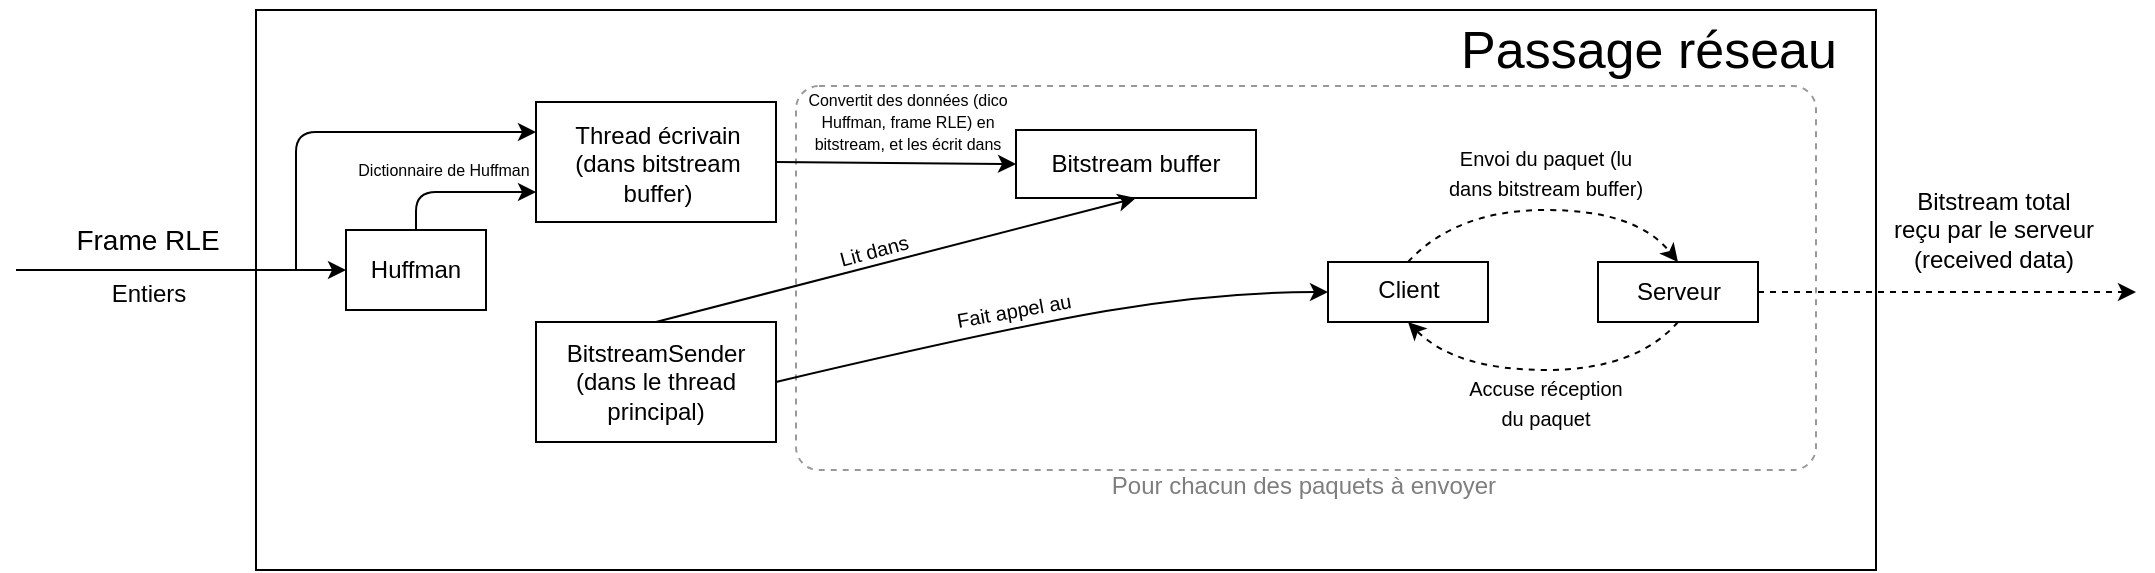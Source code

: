 <mxfile version="13.9.9" type="device"><diagram id="fFQT0gd7S8R2my1VeCcM" name="Page-1"><mxGraphModel dx="1848" dy="600" grid="1" gridSize="10" guides="1" tooltips="1" connect="1" arrows="1" fold="1" page="1" pageScale="1" pageWidth="827" pageHeight="1169" math="0" shadow="0"><root><mxCell id="0"/><mxCell id="1" parent="0"/><mxCell id="lfV6BswITmpJ_m4ASMJN-6" value="" style="rounded=0;whiteSpace=wrap;html=1;" parent="1" vertex="1"><mxGeometry x="50" y="530" width="810" height="280" as="geometry"/></mxCell><mxCell id="lfV6BswITmpJ_m4ASMJN-39" value="&lt;font style=&quot;font-size: 26px&quot;&gt;Passage réseau&lt;/font&gt;" style="text;html=1;strokeColor=none;fillColor=none;align=center;verticalAlign=middle;whiteSpace=wrap;rounded=0;" parent="1" vertex="1"><mxGeometry x="616.5" y="525" width="259" height="50" as="geometry"/></mxCell><mxCell id="lfV6BswITmpJ_m4ASMJN-72" value="&lt;font style=&quot;font-size: 12px&quot;&gt;Bitstream total reçu par le serveur (received data)&lt;/font&gt;" style="text;html=1;strokeColor=none;fillColor=none;align=center;verticalAlign=middle;whiteSpace=wrap;rounded=0;fontSize=12;" parent="1" vertex="1"><mxGeometry x="867" y="612" width="104" height="56" as="geometry"/></mxCell><mxCell id="ph0rSgIXq78x9JK2uY7R-15" value="&lt;font style=&quot;font-size: 14px&quot;&gt;Frame RLE&lt;/font&gt;" style="text;html=1;strokeColor=none;fillColor=none;align=center;verticalAlign=middle;whiteSpace=wrap;rounded=0;" parent="1" vertex="1"><mxGeometry x="-54" y="635" width="100" height="20" as="geometry"/></mxCell><mxCell id="ph0rSgIXq78x9JK2uY7R-42" value="" style="rounded=0;whiteSpace=wrap;html=1;" parent="1" vertex="1"><mxGeometry x="190" y="576" width="120" height="60" as="geometry"/></mxCell><mxCell id="ph0rSgIXq78x9JK2uY7R-43" value="Thread écrivain (dans bitstream buffer)" style="text;html=1;strokeColor=none;fillColor=none;align=center;verticalAlign=middle;whiteSpace=wrap;rounded=0;" parent="1" vertex="1"><mxGeometry x="196" y="587" width="110" height="40" as="geometry"/></mxCell><mxCell id="ph0rSgIXq78x9JK2uY7R-46" value="" style="rounded=0;whiteSpace=wrap;html=1;strokeWidth=1;" parent="1" vertex="1"><mxGeometry x="430" y="590" width="120" height="34" as="geometry"/></mxCell><mxCell id="ph0rSgIXq78x9JK2uY7R-47" value="Bitstream buffer" style="text;html=1;strokeColor=none;fillColor=none;align=center;verticalAlign=middle;whiteSpace=wrap;rounded=0;" parent="1" vertex="1"><mxGeometry x="435" y="597" width="110" height="20" as="geometry"/></mxCell><mxCell id="ph0rSgIXq78x9JK2uY7R-48" value="" style="rounded=0;whiteSpace=wrap;html=1;" parent="1" vertex="1"><mxGeometry x="190" y="686" width="120" height="60" as="geometry"/></mxCell><mxCell id="ph0rSgIXq78x9JK2uY7R-49" value="BitstreamSender (dans le thread principal)" style="text;html=1;strokeColor=none;fillColor=none;align=center;verticalAlign=middle;whiteSpace=wrap;rounded=0;" parent="1" vertex="1"><mxGeometry x="195" y="696" width="110" height="40" as="geometry"/></mxCell><mxCell id="ph0rSgIXq78x9JK2uY7R-50" value="" style="rounded=0;whiteSpace=wrap;html=1;" parent="1" vertex="1"><mxGeometry x="721" y="656" width="80" height="30" as="geometry"/></mxCell><mxCell id="ph0rSgIXq78x9JK2uY7R-51" value="Serveur" style="text;html=1;strokeColor=none;fillColor=none;align=center;verticalAlign=middle;whiteSpace=wrap;rounded=0;" parent="1" vertex="1"><mxGeometry x="728.5" y="661" width="65" height="20" as="geometry"/></mxCell><mxCell id="ph0rSgIXq78x9JK2uY7R-56" value="" style="rounded=0;whiteSpace=wrap;html=1;" parent="1" vertex="1"><mxGeometry x="586" y="656" width="80" height="30" as="geometry"/></mxCell><mxCell id="ph0rSgIXq78x9JK2uY7R-57" value="Client" style="text;html=1;strokeColor=none;fillColor=none;align=center;verticalAlign=middle;whiteSpace=wrap;rounded=0;" parent="1" vertex="1"><mxGeometry x="593.5" y="660" width="65" height="20" as="geometry"/></mxCell><mxCell id="ph0rSgIXq78x9JK2uY7R-59" value="" style="curved=1;endArrow=classic;html=1;dashed=1;fontSize=12;entryX=0.5;entryY=0;entryDx=0;entryDy=0;exitX=0.5;exitY=0;exitDx=0;exitDy=0;" parent="1" source="ph0rSgIXq78x9JK2uY7R-56" target="ph0rSgIXq78x9JK2uY7R-50" edge="1"><mxGeometry width="50" height="50" relative="1" as="geometry"><mxPoint x="520" y="690" as="sourcePoint"/><mxPoint x="570" y="640" as="targetPoint"/><Array as="points"><mxPoint x="650" y="630"/><mxPoint x="740" y="630"/></Array></mxGeometry></mxCell><mxCell id="ph0rSgIXq78x9JK2uY7R-61" value="" style="curved=1;endArrow=classic;html=1;dashed=1;fontSize=12;entryX=0.5;entryY=1;entryDx=0;entryDy=0;exitX=0.5;exitY=1;exitDx=0;exitDy=0;" parent="1" source="ph0rSgIXq78x9JK2uY7R-50" target="ph0rSgIXq78x9JK2uY7R-56" edge="1"><mxGeometry width="50" height="50" relative="1" as="geometry"><mxPoint x="670" y="820" as="sourcePoint"/><mxPoint x="805" y="820" as="targetPoint"/><Array as="points"><mxPoint x="740" y="710"/><mxPoint x="650" y="710"/></Array></mxGeometry></mxCell><mxCell id="ph0rSgIXq78x9JK2uY7R-70" value="" style="endArrow=classic;html=1;fontSize=12;exitX=1;exitY=0.5;exitDx=0;exitDy=0;entryX=0;entryY=0.5;entryDx=0;entryDy=0;" parent="1" source="ph0rSgIXq78x9JK2uY7R-42" target="ph0rSgIXq78x9JK2uY7R-46" edge="1"><mxGeometry width="50" height="50" relative="1" as="geometry"><mxPoint x="400" y="850" as="sourcePoint"/><mxPoint x="450" y="800" as="targetPoint"/></mxGeometry></mxCell><mxCell id="ph0rSgIXq78x9JK2uY7R-72" value="" style="endArrow=classic;html=1;fontSize=12;exitX=0.5;exitY=0;exitDx=0;exitDy=0;entryX=0.5;entryY=1;entryDx=0;entryDy=0;" parent="1" source="ph0rSgIXq78x9JK2uY7R-48" target="ph0rSgIXq78x9JK2uY7R-46" edge="1"><mxGeometry width="50" height="50" relative="1" as="geometry"><mxPoint x="430" y="500" as="sourcePoint"/><mxPoint x="480" y="450" as="targetPoint"/></mxGeometry></mxCell><mxCell id="ph0rSgIXq78x9JK2uY7R-73" value="&lt;font style=&quot;line-height: 90% ; font-size: 8px&quot;&gt;Convertit des données (dico Huffman, frame RLE) en bitstream, et les écrit dans&lt;/font&gt;" style="text;html=1;strokeColor=none;fillColor=none;align=center;verticalAlign=middle;whiteSpace=wrap;rounded=0;fontSize=9;opacity=80;spacing=2;" parent="1" vertex="1"><mxGeometry x="324" y="567" width="104" height="37" as="geometry"/></mxCell><mxCell id="ph0rSgIXq78x9JK2uY7R-75" value="&lt;font style=&quot;font-size: 10px&quot;&gt;Lit dans&lt;/font&gt;" style="text;html=1;strokeColor=none;fillColor=none;align=center;verticalAlign=middle;whiteSpace=wrap;rounded=0;fontSize=12;opacity=80;rotation=345;" parent="1" vertex="1"><mxGeometry x="325" y="640" width="68" height="20" as="geometry"/></mxCell><mxCell id="ph0rSgIXq78x9JK2uY7R-77" value="" style="curved=1;endArrow=classic;html=1;fontSize=12;entryX=0;entryY=0.5;entryDx=0;entryDy=0;exitX=1;exitY=0.5;exitDx=0;exitDy=0;" parent="1" source="ph0rSgIXq78x9JK2uY7R-48" target="ph0rSgIXq78x9JK2uY7R-56" edge="1"><mxGeometry width="50" height="50" relative="1" as="geometry"><mxPoint x="340" y="730" as="sourcePoint"/><mxPoint x="390" y="680" as="targetPoint"/><Array as="points"><mxPoint x="420" y="690"/><mxPoint x="530" y="671"/></Array></mxGeometry></mxCell><mxCell id="ph0rSgIXq78x9JK2uY7R-78" value="&lt;font style=&quot;font-size: 10px&quot;&gt;Envoi du paquet (lu dans bitstream buffer)&lt;/font&gt;" style="text;html=1;strokeColor=none;fillColor=none;align=center;verticalAlign=middle;whiteSpace=wrap;rounded=0;fontSize=12;opacity=80;" parent="1" vertex="1"><mxGeometry x="645" y="595" width="100" height="32" as="geometry"/></mxCell><mxCell id="ph0rSgIXq78x9JK2uY7R-80" value="&lt;font style=&quot;font-size: 10px&quot;&gt;Accuse réception du paquet&lt;/font&gt;" style="text;html=1;strokeColor=none;fillColor=none;align=center;verticalAlign=middle;whiteSpace=wrap;rounded=0;fontSize=12;opacity=80;" parent="1" vertex="1"><mxGeometry x="650" y="712" width="90" height="28" as="geometry"/></mxCell><mxCell id="ph0rSgIXq78x9JK2uY7R-81" value="&lt;span style=&quot;font-size: 10px&quot;&gt;Fait appel au&lt;/span&gt;" style="text;html=1;strokeColor=none;fillColor=none;align=center;verticalAlign=middle;whiteSpace=wrap;rounded=0;fontSize=12;opacity=80;rotation=350;" parent="1" vertex="1"><mxGeometry x="399" y="670" width="60" height="20" as="geometry"/></mxCell><mxCell id="ph0rSgIXq78x9JK2uY7R-82" value="" style="rounded=1;whiteSpace=wrap;html=1;fillColor=none;dashed=1;opacity=40;arcSize=6;" parent="1" vertex="1"><mxGeometry x="320" y="568" width="510" height="192" as="geometry"/></mxCell><mxCell id="ph0rSgIXq78x9JK2uY7R-83" value="&lt;font style=&quot;font-size: 12px&quot;&gt;Pour chacun des paquets à envoyer&lt;/font&gt;" style="text;html=1;strokeColor=none;fillColor=none;align=center;verticalAlign=middle;whiteSpace=wrap;rounded=0;dashed=1;opacity=70;textOpacity=50;" parent="1" vertex="1"><mxGeometry x="452" y="758" width="244" height="20" as="geometry"/></mxCell><mxCell id="ph0rSgIXq78x9JK2uY7R-86" value="" style="rounded=0;whiteSpace=wrap;html=1;" parent="1" vertex="1"><mxGeometry x="95" y="640" width="70" height="40" as="geometry"/></mxCell><mxCell id="ph0rSgIXq78x9JK2uY7R-88" value="Huffman" style="text;html=1;strokeColor=none;fillColor=none;align=center;verticalAlign=middle;whiteSpace=wrap;rounded=0;" parent="1" vertex="1"><mxGeometry x="100" y="647" width="60" height="26" as="geometry"/></mxCell><mxCell id="ph0rSgIXq78x9JK2uY7R-93" value="" style="endArrow=classic;html=1;fontSize=12;entryX=0;entryY=0.25;entryDx=0;entryDy=0;" parent="1" target="ph0rSgIXq78x9JK2uY7R-42" edge="1"><mxGeometry width="50" height="50" relative="1" as="geometry"><mxPoint x="70" y="660" as="sourcePoint"/><mxPoint x="350" y="610" as="targetPoint"/><Array as="points"><mxPoint x="70" y="591"/></Array></mxGeometry></mxCell><mxCell id="ph0rSgIXq78x9JK2uY7R-94" value="" style="endArrow=classic;html=1;fontSize=12;exitX=0.5;exitY=0;exitDx=0;exitDy=0;entryX=0;entryY=0.75;entryDx=0;entryDy=0;" parent="1" source="ph0rSgIXq78x9JK2uY7R-86" target="ph0rSgIXq78x9JK2uY7R-42" edge="1"><mxGeometry width="50" height="50" relative="1" as="geometry"><mxPoint x="290" y="670" as="sourcePoint"/><mxPoint x="340" y="620" as="targetPoint"/><Array as="points"><mxPoint x="130" y="621"/></Array></mxGeometry></mxCell><mxCell id="ph0rSgIXq78x9JK2uY7R-96" value="&lt;font style=&quot;font-size: 8px&quot;&gt;Dictionnaire de Huffman&lt;/font&gt;" style="text;html=1;strokeColor=none;fillColor=none;align=center;verticalAlign=middle;whiteSpace=wrap;rounded=0;fontSize=12;" parent="1" vertex="1"><mxGeometry x="94" y="595" width="100" height="27" as="geometry"/></mxCell><mxCell id="PAh2Phl6V9AnVwdd61Le-4" value="Entiers" style="text;html=1;strokeColor=none;fillColor=none;align=center;verticalAlign=middle;whiteSpace=wrap;rounded=0;" parent="1" vertex="1"><mxGeometry x="-44.5" y="659" width="81" height="25" as="geometry"/></mxCell><mxCell id="Y-cqsWpnrsbQMAXjRliz-1" value="" style="endArrow=classic;html=1;entryX=0;entryY=0.5;entryDx=0;entryDy=0;" edge="1" parent="1" target="ph0rSgIXq78x9JK2uY7R-86"><mxGeometry width="50" height="50" relative="1" as="geometry"><mxPoint x="-70" y="660" as="sourcePoint"/><mxPoint x="-70" y="660" as="targetPoint"/></mxGeometry></mxCell><mxCell id="Y-cqsWpnrsbQMAXjRliz-2" value="" style="endArrow=classic;html=1;exitX=1;exitY=0.5;exitDx=0;exitDy=0;dashed=1;" edge="1" parent="1" source="ph0rSgIXq78x9JK2uY7R-50"><mxGeometry width="50" height="50" relative="1" as="geometry"><mxPoint x="900" y="690" as="sourcePoint"/><mxPoint x="990" y="671" as="targetPoint"/></mxGeometry></mxCell></root></mxGraphModel></diagram></mxfile>
